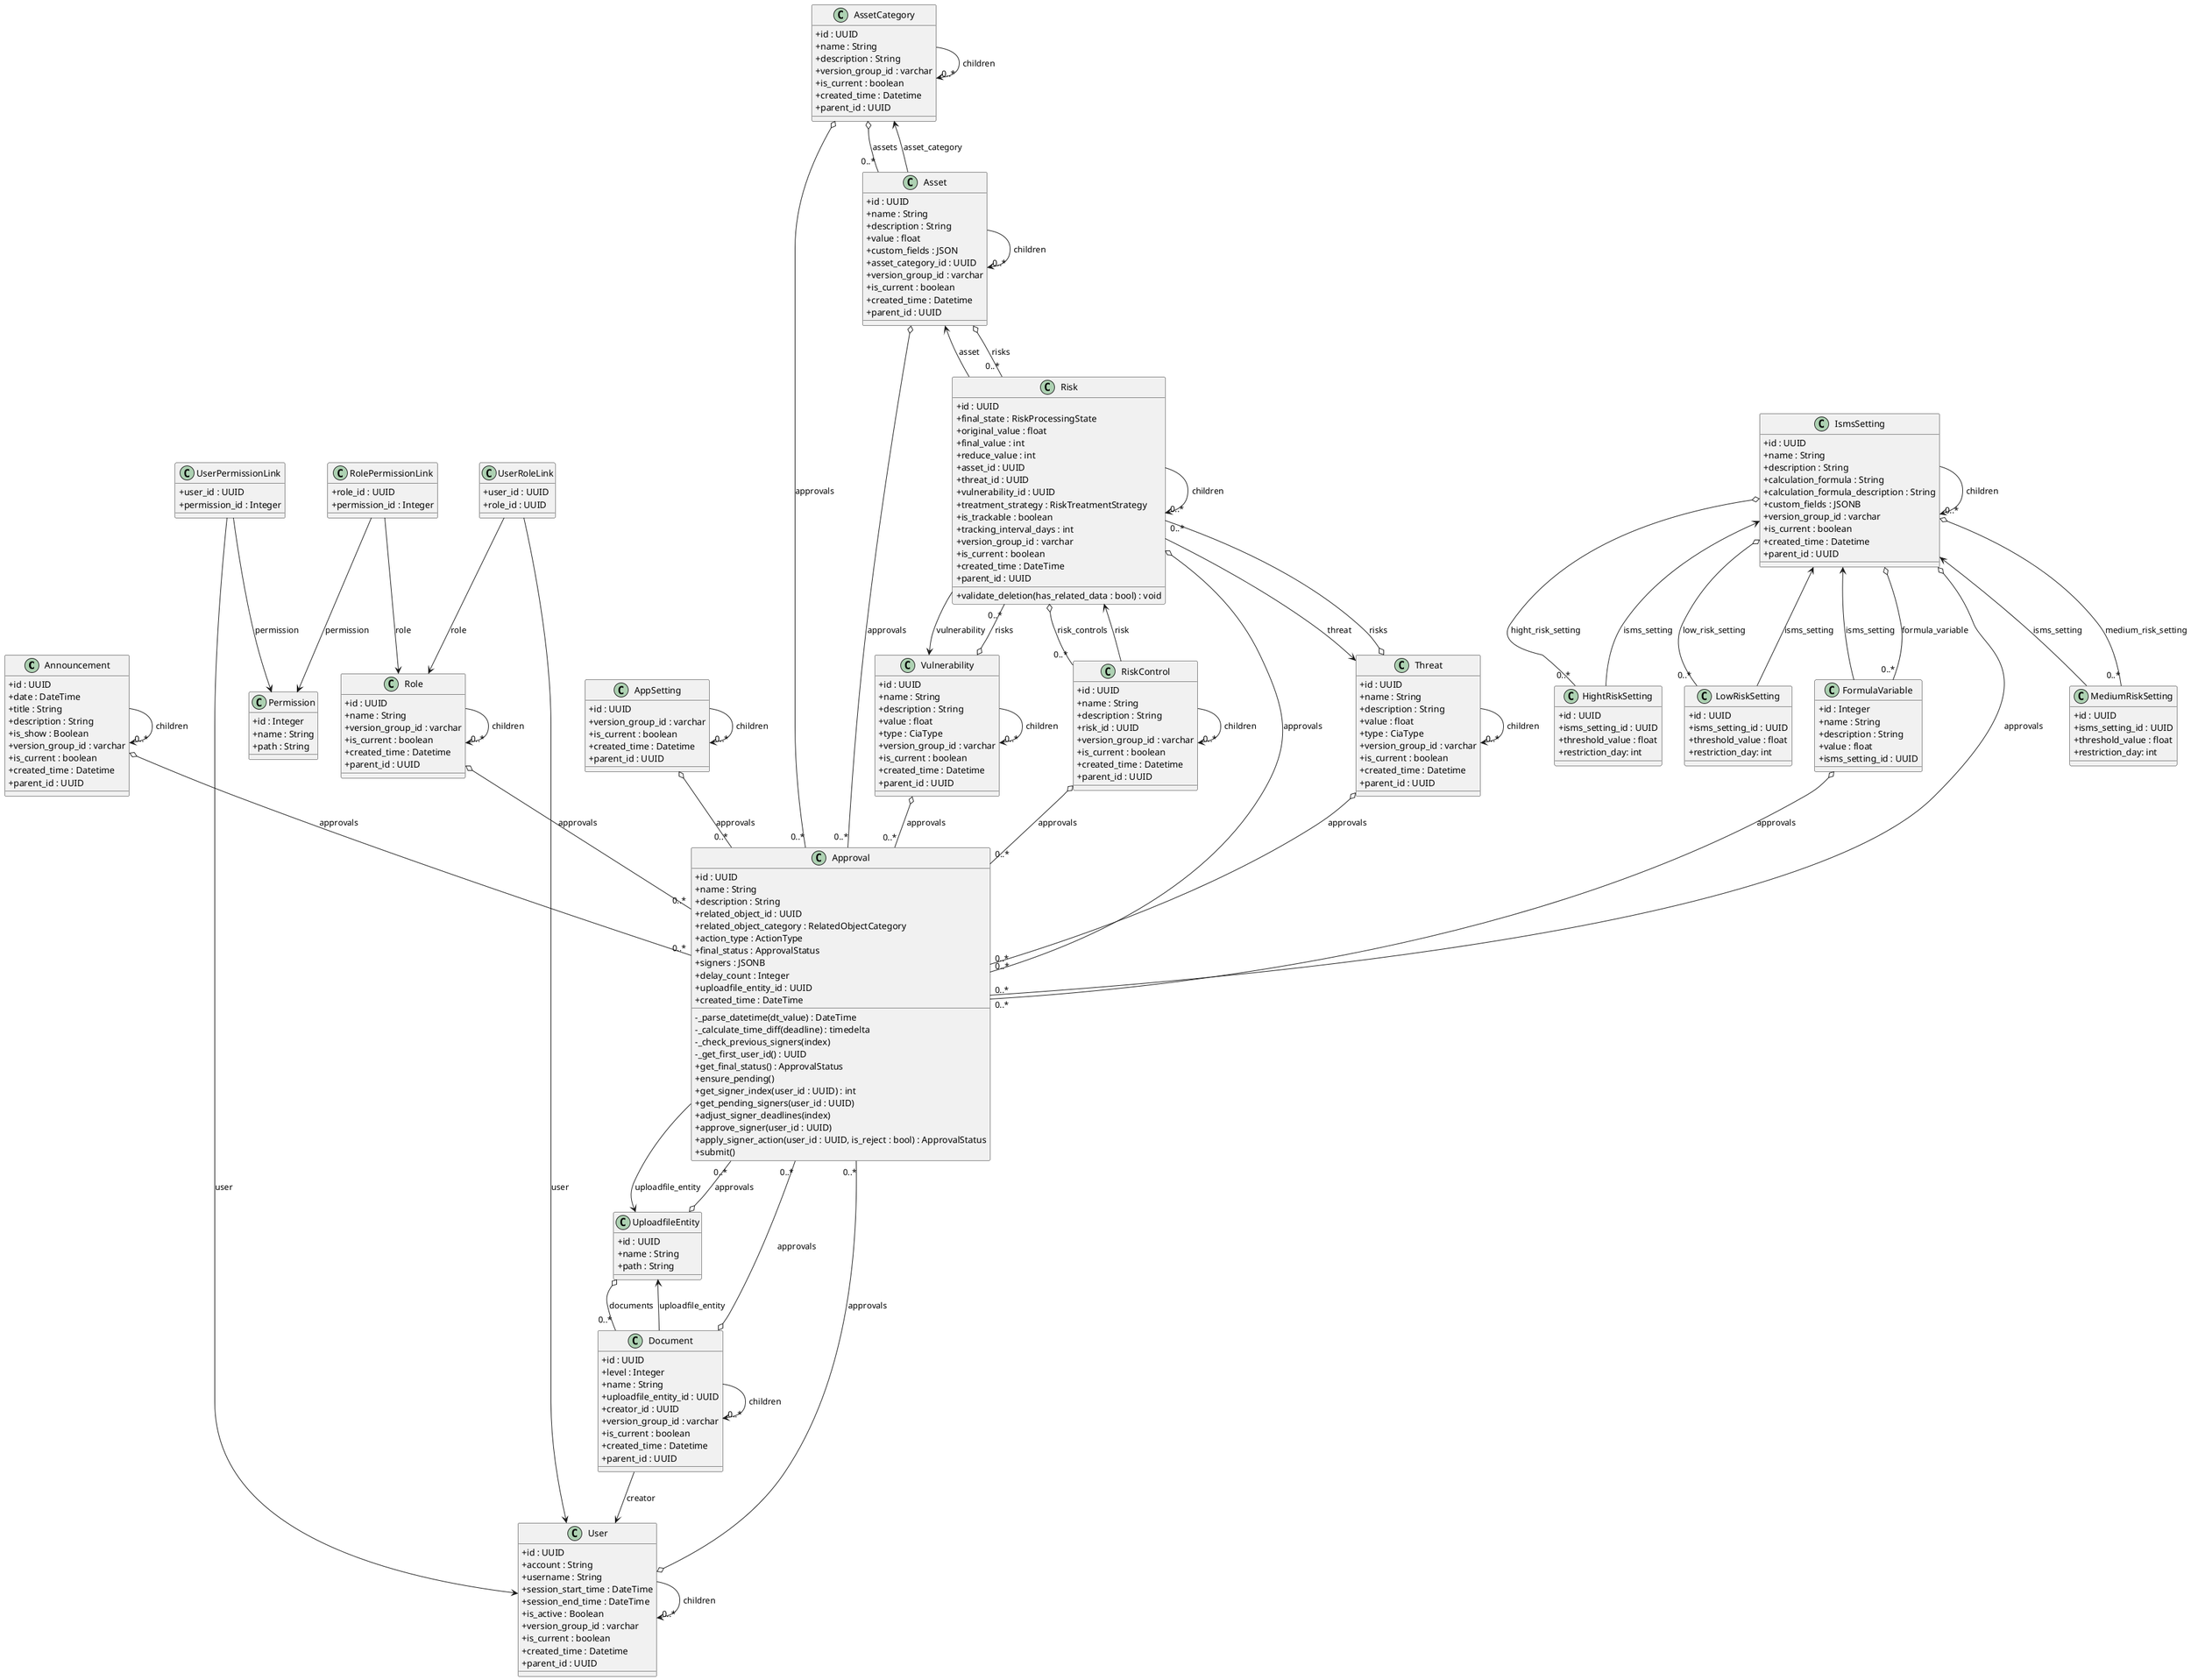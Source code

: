 @startuml
' skin rose
skinparam classAttributeIconSize 0

class Announcement {
  + id : UUID
  + date : DateTime
  + title : String
  + description : String
  + is_show : Boolean
  + version_group_id : varchar
  + is_current : boolean
  + created_time : Datetime
  + parent_id : UUID
}

class AppSetting {
  + id : UUID
  + version_group_id : varchar
  + is_current : boolean
  + created_time : Datetime
  + parent_id : UUID
}

class Approval {
  + id : UUID
  + name : String
  + description : String
  + related_object_id : UUID
  + related_object_category : RelatedObjectCategory
  + action_type : ActionType
  + final_status : ApprovalStatus
  + signers : JSONB
  + delay_count : Integer
  + uploadfile_entity_id : UUID
  + created_time : DateTime

  - _parse_datetime(dt_value) : DateTime
  - _calculate_time_diff(deadline) : timedelta
  - _check_previous_signers(index)
  - _get_first_user_id() : UUID
  + get_final_status() : ApprovalStatus
  + ensure_pending()
  + get_signer_index(user_id : UUID) : int
  + get_pending_signers(user_id : UUID)
  + adjust_signer_deadlines(index)
  + approve_signer(user_id : UUID)
  + apply_signer_action(user_id : UUID, is_reject : bool) : ApprovalStatus
  + submit()
}

class AssetCategory {
  + id : UUID
  + name : String
  + description : String
  + version_group_id : varchar
  + is_current : boolean
  + created_time : Datetime
  + parent_id : UUID
}

class IsmsSetting {
  + id : UUID
  + name : String
  + description : String
  + calculation_formula : String
  + calculation_formula_description : String
  + custom_fields : JSONB
  + version_group_id : varchar
  + is_current : boolean
  + created_time : Datetime
  + parent_id : UUID
}

class Asset {
  + id : UUID
  + name : String
  + description : String
  + value : float
  + custom_fields : JSON
  + asset_category_id : UUID
  + version_group_id : varchar
  + is_current : boolean
  + created_time : Datetime
  + parent_id : UUID
}

class Document {
  + id : UUID
  + level : Integer
  + name : String
  + uploadfile_entity_id : UUID
  + creator_id : UUID
  + version_group_id : varchar
  + is_current : boolean
  + created_time : Datetime
  + parent_id : UUID
}

class FormulaVariable {
  + id : Integer
  + name : String
  + description : String
  + value : float
  + isms_setting_id : UUID
}

class HightRiskSetting {
  + id : UUID
  + isms_setting_id : UUID
  + threshold_value : float
  + restriction_day: int
}

class MediumRiskSetting {
  + id : UUID
  + isms_setting_id : UUID
  + threshold_value : float
  + restriction_day: int
}


class LowRiskSetting {
  + id : UUID
  + isms_setting_id : UUID
  + threshold_value : float
  + restriction_day: int
}

class Permission {
  + id : Integer
  + name : String
  + path : String
}

class RiskControl {
  + id : UUID
  + name : String
  + description : String
  + risk_id : UUID
  + version_group_id : varchar
  + is_current : boolean
  + created_time : Datetime
  + parent_id : UUID
}

class Risk {
  ' 風險實體 - 系統核心的風險評估結果
  + id : UUID
  + final_state : RiskProcessingState
  + original_value : float
  + final_value : int
  + reduce_value : int
  + asset_id : UUID
  + threat_id : UUID
  + vulnerability_id : UUID
  + treatment_strategy : RiskTreatmentStrategy
  + is_trackable : boolean
  + tracking_interval_days : int
  + version_group_id : varchar
  + is_current : boolean
  + created_time : DateTime
  + parent_id : UUID
  ' 業務方法
  + validate_deletion(has_related_data : bool) : void
}

class RolePermissionLink {
  + role_id : UUID
  + permission_id : Integer
}

class Role {
  + id : UUID
  + name : String
  + version_group_id : varchar
  + is_current : boolean
  + created_time : Datetime
  + parent_id : UUID
}

class Threat {
  + id : UUID
  + name : String
  + description : String
  + value : float
  + type : CiaType
  + version_group_id : varchar
  + is_current : boolean
  + created_time : Datetime
  + parent_id : UUID
}

class UploadfileEntity {
  + id : UUID
  + name : String
  + path : String
}

class UserPermissionLink {
  + user_id : UUID
  + permission_id : Integer
}

class UserRoleLink {
  + user_id : UUID
  + role_id : UUID
}

class User {
  + id : UUID
  + account : String
  + username : String
  + session_start_time : DateTime
  + session_end_time : DateTime
  + is_active : Boolean
  + version_group_id : varchar
  + is_current : boolean
  + created_time : Datetime
  + parent_id : UUID
}

class Vulnerability {
  + id : UUID
  + name : String
  + description : String
  + value : float
  + type : CiaType
  + version_group_id : varchar
  + is_current : boolean
  + created_time : Datetime
  + parent_id : UUID
}


' =====================================
' 關係定義 (Relationships)
' =====================================

' 系統公告關係
Announcement --> "0..*" Announcement : children
Announcement o-- "0..*" Approval : approvals

AppSetting --> "0..*" AppSetting : children
AppSetting o-- "0..*" Approval : approvals

AssetCategory --> "0..*" AssetCategory : children
AssetCategory o-- "0..*" Asset : assets
AssetCategory o-- "0..*" Approval : approvals

IsmsSetting --> "0..*" IsmsSetting : children
IsmsSetting o-- "0..*" FormulaVariable : formula_variable
IsmsSetting o-- "0..*" HightRiskSetting : hight_risk_setting
IsmsSetting o-- "0..*" MediumRiskSetting : medium_risk_setting
IsmsSetting o-- "0..*" LowRiskSetting : low_risk_setting
IsmsSetting o-- "0..*" Approval : approvals

Asset --> "0..*" Asset : children
Asset o-- "0..*" Risk : risks
Asset --> AssetCategory : asset_category
Asset o-- "0..*" Approval : approvals

Document --> "0..*" Document : children
Document --> UploadfileEntity : uploadfile_entity
Document --> User : creator
Document o-- "0..*" Approval : approvals

UploadfileEntity o-- "0..*" Document : documents
UploadfileEntity o-- "0..*" Approval : approvals

Approval --> UploadfileEntity : uploadfile_entity

FormulaVariable --> IsmsSetting : isms_setting
FormulaVariable o-- "0..*" Approval : approvals

HightRiskSetting --> IsmsSetting : isms_setting
MediumRiskSetting --> IsmsSetting : isms_setting
LowRiskSetting --> IsmsSetting : isms_setting

Risk --> "0..*" Risk : children
Risk --> Asset : asset
Risk --> Threat : threat
Risk --> Vulnerability : vulnerability
Risk o-- "0..*" RiskControl : risk_controls
Risk o-- "0..*" Approval : approvals

RiskControl --> Risk : risk
RiskControl --> "0..*" RiskControl : children
RiskControl o-- "0..*" Approval : approvals

RolePermissionLink --> Role : role
RolePermissionLink --> Permission : permission

UserPermissionLink --> User : user
UserPermissionLink --> Permission : permission

UserRoleLink --> User : user
UserRoleLink --> Role : role

Role --> "0..*" Role : children
Role o-- "0..*" Approval : approvals

User --> "0..*" User : children
User o-- "0..*" Approval : approvals

Threat --> "0..*" Threat : children
Threat o-- "0..*" Risk : risks
Threat o-- "0..*" Approval : approvals

Vulnerability --> "0..*" Vulnerability : children
Vulnerability o-- "0..*" Risk : risks
Vulnerability o-- "0..*" Approval : approvals
@enduml
